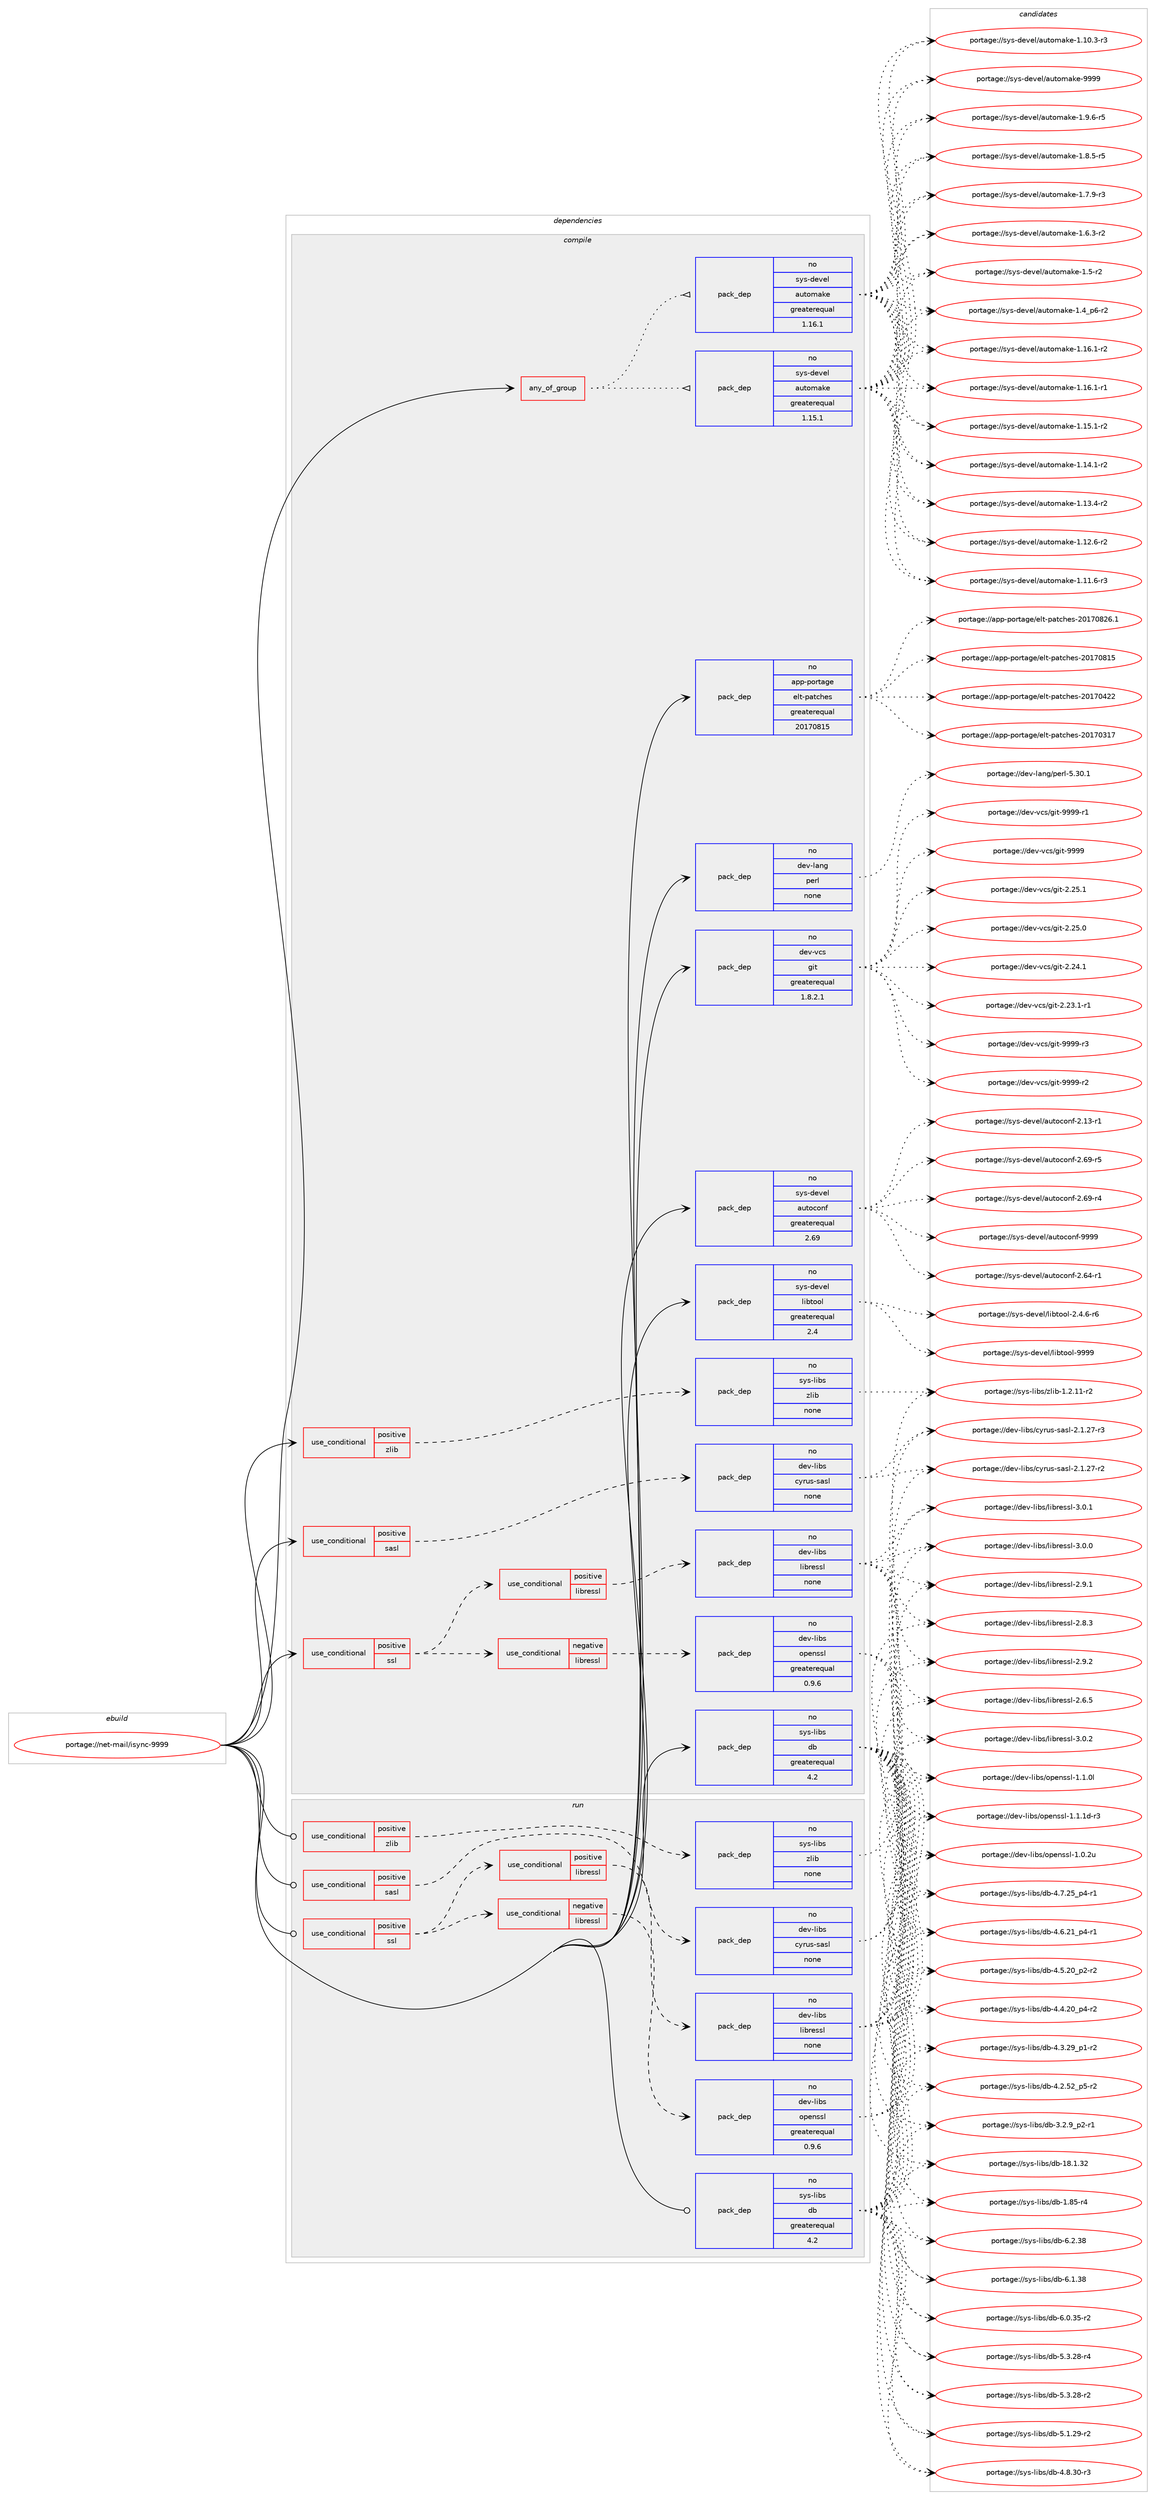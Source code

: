digraph prolog {

# *************
# Graph options
# *************

newrank=true;
concentrate=true;
compound=true;
graph [rankdir=LR,fontname=Helvetica,fontsize=10,ranksep=1.5];#, ranksep=2.5, nodesep=0.2];
edge  [arrowhead=vee];
node  [fontname=Helvetica,fontsize=10];

# **********
# The ebuild
# **********

subgraph cluster_leftcol {
color=gray;
rank=same;
label=<<i>ebuild</i>>;
id [label="portage://net-mail/isync-9999", color=red, width=4, href="../net-mail/isync-9999.svg"];
}

# ****************
# The dependencies
# ****************

subgraph cluster_midcol {
color=gray;
label=<<i>dependencies</i>>;
subgraph cluster_compile {
fillcolor="#eeeeee";
style=filled;
label=<<i>compile</i>>;
subgraph any1949 {
dependency118709 [label=<<TABLE BORDER="0" CELLBORDER="1" CELLSPACING="0" CELLPADDING="4"><TR><TD CELLPADDING="10">any_of_group</TD></TR></TABLE>>, shape=none, color=red];subgraph pack91995 {
dependency118710 [label=<<TABLE BORDER="0" CELLBORDER="1" CELLSPACING="0" CELLPADDING="4" WIDTH="220"><TR><TD ROWSPAN="6" CELLPADDING="30">pack_dep</TD></TR><TR><TD WIDTH="110">no</TD></TR><TR><TD>sys-devel</TD></TR><TR><TD>automake</TD></TR><TR><TD>greaterequal</TD></TR><TR><TD>1.16.1</TD></TR></TABLE>>, shape=none, color=blue];
}
dependency118709:e -> dependency118710:w [weight=20,style="dotted",arrowhead="oinv"];
subgraph pack91996 {
dependency118711 [label=<<TABLE BORDER="0" CELLBORDER="1" CELLSPACING="0" CELLPADDING="4" WIDTH="220"><TR><TD ROWSPAN="6" CELLPADDING="30">pack_dep</TD></TR><TR><TD WIDTH="110">no</TD></TR><TR><TD>sys-devel</TD></TR><TR><TD>automake</TD></TR><TR><TD>greaterequal</TD></TR><TR><TD>1.15.1</TD></TR></TABLE>>, shape=none, color=blue];
}
dependency118709:e -> dependency118711:w [weight=20,style="dotted",arrowhead="oinv"];
}
id:e -> dependency118709:w [weight=20,style="solid",arrowhead="vee"];
subgraph cond24648 {
dependency118712 [label=<<TABLE BORDER="0" CELLBORDER="1" CELLSPACING="0" CELLPADDING="4"><TR><TD ROWSPAN="3" CELLPADDING="10">use_conditional</TD></TR><TR><TD>positive</TD></TR><TR><TD>sasl</TD></TR></TABLE>>, shape=none, color=red];
subgraph pack91997 {
dependency118713 [label=<<TABLE BORDER="0" CELLBORDER="1" CELLSPACING="0" CELLPADDING="4" WIDTH="220"><TR><TD ROWSPAN="6" CELLPADDING="30">pack_dep</TD></TR><TR><TD WIDTH="110">no</TD></TR><TR><TD>dev-libs</TD></TR><TR><TD>cyrus-sasl</TD></TR><TR><TD>none</TD></TR><TR><TD></TD></TR></TABLE>>, shape=none, color=blue];
}
dependency118712:e -> dependency118713:w [weight=20,style="dashed",arrowhead="vee"];
}
id:e -> dependency118712:w [weight=20,style="solid",arrowhead="vee"];
subgraph cond24649 {
dependency118714 [label=<<TABLE BORDER="0" CELLBORDER="1" CELLSPACING="0" CELLPADDING="4"><TR><TD ROWSPAN="3" CELLPADDING="10">use_conditional</TD></TR><TR><TD>positive</TD></TR><TR><TD>ssl</TD></TR></TABLE>>, shape=none, color=red];
subgraph cond24650 {
dependency118715 [label=<<TABLE BORDER="0" CELLBORDER="1" CELLSPACING="0" CELLPADDING="4"><TR><TD ROWSPAN="3" CELLPADDING="10">use_conditional</TD></TR><TR><TD>negative</TD></TR><TR><TD>libressl</TD></TR></TABLE>>, shape=none, color=red];
subgraph pack91998 {
dependency118716 [label=<<TABLE BORDER="0" CELLBORDER="1" CELLSPACING="0" CELLPADDING="4" WIDTH="220"><TR><TD ROWSPAN="6" CELLPADDING="30">pack_dep</TD></TR><TR><TD WIDTH="110">no</TD></TR><TR><TD>dev-libs</TD></TR><TR><TD>openssl</TD></TR><TR><TD>greaterequal</TD></TR><TR><TD>0.9.6</TD></TR></TABLE>>, shape=none, color=blue];
}
dependency118715:e -> dependency118716:w [weight=20,style="dashed",arrowhead="vee"];
}
dependency118714:e -> dependency118715:w [weight=20,style="dashed",arrowhead="vee"];
subgraph cond24651 {
dependency118717 [label=<<TABLE BORDER="0" CELLBORDER="1" CELLSPACING="0" CELLPADDING="4"><TR><TD ROWSPAN="3" CELLPADDING="10">use_conditional</TD></TR><TR><TD>positive</TD></TR><TR><TD>libressl</TD></TR></TABLE>>, shape=none, color=red];
subgraph pack91999 {
dependency118718 [label=<<TABLE BORDER="0" CELLBORDER="1" CELLSPACING="0" CELLPADDING="4" WIDTH="220"><TR><TD ROWSPAN="6" CELLPADDING="30">pack_dep</TD></TR><TR><TD WIDTH="110">no</TD></TR><TR><TD>dev-libs</TD></TR><TR><TD>libressl</TD></TR><TR><TD>none</TD></TR><TR><TD></TD></TR></TABLE>>, shape=none, color=blue];
}
dependency118717:e -> dependency118718:w [weight=20,style="dashed",arrowhead="vee"];
}
dependency118714:e -> dependency118717:w [weight=20,style="dashed",arrowhead="vee"];
}
id:e -> dependency118714:w [weight=20,style="solid",arrowhead="vee"];
subgraph cond24652 {
dependency118719 [label=<<TABLE BORDER="0" CELLBORDER="1" CELLSPACING="0" CELLPADDING="4"><TR><TD ROWSPAN="3" CELLPADDING="10">use_conditional</TD></TR><TR><TD>positive</TD></TR><TR><TD>zlib</TD></TR></TABLE>>, shape=none, color=red];
subgraph pack92000 {
dependency118720 [label=<<TABLE BORDER="0" CELLBORDER="1" CELLSPACING="0" CELLPADDING="4" WIDTH="220"><TR><TD ROWSPAN="6" CELLPADDING="30">pack_dep</TD></TR><TR><TD WIDTH="110">no</TD></TR><TR><TD>sys-libs</TD></TR><TR><TD>zlib</TD></TR><TR><TD>none</TD></TR><TR><TD></TD></TR></TABLE>>, shape=none, color=blue];
}
dependency118719:e -> dependency118720:w [weight=20,style="dashed",arrowhead="vee"];
}
id:e -> dependency118719:w [weight=20,style="solid",arrowhead="vee"];
subgraph pack92001 {
dependency118721 [label=<<TABLE BORDER="0" CELLBORDER="1" CELLSPACING="0" CELLPADDING="4" WIDTH="220"><TR><TD ROWSPAN="6" CELLPADDING="30">pack_dep</TD></TR><TR><TD WIDTH="110">no</TD></TR><TR><TD>app-portage</TD></TR><TR><TD>elt-patches</TD></TR><TR><TD>greaterequal</TD></TR><TR><TD>20170815</TD></TR></TABLE>>, shape=none, color=blue];
}
id:e -> dependency118721:w [weight=20,style="solid",arrowhead="vee"];
subgraph pack92002 {
dependency118722 [label=<<TABLE BORDER="0" CELLBORDER="1" CELLSPACING="0" CELLPADDING="4" WIDTH="220"><TR><TD ROWSPAN="6" CELLPADDING="30">pack_dep</TD></TR><TR><TD WIDTH="110">no</TD></TR><TR><TD>dev-lang</TD></TR><TR><TD>perl</TD></TR><TR><TD>none</TD></TR><TR><TD></TD></TR></TABLE>>, shape=none, color=blue];
}
id:e -> dependency118722:w [weight=20,style="solid",arrowhead="vee"];
subgraph pack92003 {
dependency118723 [label=<<TABLE BORDER="0" CELLBORDER="1" CELLSPACING="0" CELLPADDING="4" WIDTH="220"><TR><TD ROWSPAN="6" CELLPADDING="30">pack_dep</TD></TR><TR><TD WIDTH="110">no</TD></TR><TR><TD>dev-vcs</TD></TR><TR><TD>git</TD></TR><TR><TD>greaterequal</TD></TR><TR><TD>1.8.2.1</TD></TR></TABLE>>, shape=none, color=blue];
}
id:e -> dependency118723:w [weight=20,style="solid",arrowhead="vee"];
subgraph pack92004 {
dependency118724 [label=<<TABLE BORDER="0" CELLBORDER="1" CELLSPACING="0" CELLPADDING="4" WIDTH="220"><TR><TD ROWSPAN="6" CELLPADDING="30">pack_dep</TD></TR><TR><TD WIDTH="110">no</TD></TR><TR><TD>sys-devel</TD></TR><TR><TD>autoconf</TD></TR><TR><TD>greaterequal</TD></TR><TR><TD>2.69</TD></TR></TABLE>>, shape=none, color=blue];
}
id:e -> dependency118724:w [weight=20,style="solid",arrowhead="vee"];
subgraph pack92005 {
dependency118725 [label=<<TABLE BORDER="0" CELLBORDER="1" CELLSPACING="0" CELLPADDING="4" WIDTH="220"><TR><TD ROWSPAN="6" CELLPADDING="30">pack_dep</TD></TR><TR><TD WIDTH="110">no</TD></TR><TR><TD>sys-devel</TD></TR><TR><TD>libtool</TD></TR><TR><TD>greaterequal</TD></TR><TR><TD>2.4</TD></TR></TABLE>>, shape=none, color=blue];
}
id:e -> dependency118725:w [weight=20,style="solid",arrowhead="vee"];
subgraph pack92006 {
dependency118726 [label=<<TABLE BORDER="0" CELLBORDER="1" CELLSPACING="0" CELLPADDING="4" WIDTH="220"><TR><TD ROWSPAN="6" CELLPADDING="30">pack_dep</TD></TR><TR><TD WIDTH="110">no</TD></TR><TR><TD>sys-libs</TD></TR><TR><TD>db</TD></TR><TR><TD>greaterequal</TD></TR><TR><TD>4.2</TD></TR></TABLE>>, shape=none, color=blue];
}
id:e -> dependency118726:w [weight=20,style="solid",arrowhead="vee"];
}
subgraph cluster_compileandrun {
fillcolor="#eeeeee";
style=filled;
label=<<i>compile and run</i>>;
}
subgraph cluster_run {
fillcolor="#eeeeee";
style=filled;
label=<<i>run</i>>;
subgraph cond24653 {
dependency118727 [label=<<TABLE BORDER="0" CELLBORDER="1" CELLSPACING="0" CELLPADDING="4"><TR><TD ROWSPAN="3" CELLPADDING="10">use_conditional</TD></TR><TR><TD>positive</TD></TR><TR><TD>sasl</TD></TR></TABLE>>, shape=none, color=red];
subgraph pack92007 {
dependency118728 [label=<<TABLE BORDER="0" CELLBORDER="1" CELLSPACING="0" CELLPADDING="4" WIDTH="220"><TR><TD ROWSPAN="6" CELLPADDING="30">pack_dep</TD></TR><TR><TD WIDTH="110">no</TD></TR><TR><TD>dev-libs</TD></TR><TR><TD>cyrus-sasl</TD></TR><TR><TD>none</TD></TR><TR><TD></TD></TR></TABLE>>, shape=none, color=blue];
}
dependency118727:e -> dependency118728:w [weight=20,style="dashed",arrowhead="vee"];
}
id:e -> dependency118727:w [weight=20,style="solid",arrowhead="odot"];
subgraph cond24654 {
dependency118729 [label=<<TABLE BORDER="0" CELLBORDER="1" CELLSPACING="0" CELLPADDING="4"><TR><TD ROWSPAN="3" CELLPADDING="10">use_conditional</TD></TR><TR><TD>positive</TD></TR><TR><TD>ssl</TD></TR></TABLE>>, shape=none, color=red];
subgraph cond24655 {
dependency118730 [label=<<TABLE BORDER="0" CELLBORDER="1" CELLSPACING="0" CELLPADDING="4"><TR><TD ROWSPAN="3" CELLPADDING="10">use_conditional</TD></TR><TR><TD>negative</TD></TR><TR><TD>libressl</TD></TR></TABLE>>, shape=none, color=red];
subgraph pack92008 {
dependency118731 [label=<<TABLE BORDER="0" CELLBORDER="1" CELLSPACING="0" CELLPADDING="4" WIDTH="220"><TR><TD ROWSPAN="6" CELLPADDING="30">pack_dep</TD></TR><TR><TD WIDTH="110">no</TD></TR><TR><TD>dev-libs</TD></TR><TR><TD>openssl</TD></TR><TR><TD>greaterequal</TD></TR><TR><TD>0.9.6</TD></TR></TABLE>>, shape=none, color=blue];
}
dependency118730:e -> dependency118731:w [weight=20,style="dashed",arrowhead="vee"];
}
dependency118729:e -> dependency118730:w [weight=20,style="dashed",arrowhead="vee"];
subgraph cond24656 {
dependency118732 [label=<<TABLE BORDER="0" CELLBORDER="1" CELLSPACING="0" CELLPADDING="4"><TR><TD ROWSPAN="3" CELLPADDING="10">use_conditional</TD></TR><TR><TD>positive</TD></TR><TR><TD>libressl</TD></TR></TABLE>>, shape=none, color=red];
subgraph pack92009 {
dependency118733 [label=<<TABLE BORDER="0" CELLBORDER="1" CELLSPACING="0" CELLPADDING="4" WIDTH="220"><TR><TD ROWSPAN="6" CELLPADDING="30">pack_dep</TD></TR><TR><TD WIDTH="110">no</TD></TR><TR><TD>dev-libs</TD></TR><TR><TD>libressl</TD></TR><TR><TD>none</TD></TR><TR><TD></TD></TR></TABLE>>, shape=none, color=blue];
}
dependency118732:e -> dependency118733:w [weight=20,style="dashed",arrowhead="vee"];
}
dependency118729:e -> dependency118732:w [weight=20,style="dashed",arrowhead="vee"];
}
id:e -> dependency118729:w [weight=20,style="solid",arrowhead="odot"];
subgraph cond24657 {
dependency118734 [label=<<TABLE BORDER="0" CELLBORDER="1" CELLSPACING="0" CELLPADDING="4"><TR><TD ROWSPAN="3" CELLPADDING="10">use_conditional</TD></TR><TR><TD>positive</TD></TR><TR><TD>zlib</TD></TR></TABLE>>, shape=none, color=red];
subgraph pack92010 {
dependency118735 [label=<<TABLE BORDER="0" CELLBORDER="1" CELLSPACING="0" CELLPADDING="4" WIDTH="220"><TR><TD ROWSPAN="6" CELLPADDING="30">pack_dep</TD></TR><TR><TD WIDTH="110">no</TD></TR><TR><TD>sys-libs</TD></TR><TR><TD>zlib</TD></TR><TR><TD>none</TD></TR><TR><TD></TD></TR></TABLE>>, shape=none, color=blue];
}
dependency118734:e -> dependency118735:w [weight=20,style="dashed",arrowhead="vee"];
}
id:e -> dependency118734:w [weight=20,style="solid",arrowhead="odot"];
subgraph pack92011 {
dependency118736 [label=<<TABLE BORDER="0" CELLBORDER="1" CELLSPACING="0" CELLPADDING="4" WIDTH="220"><TR><TD ROWSPAN="6" CELLPADDING="30">pack_dep</TD></TR><TR><TD WIDTH="110">no</TD></TR><TR><TD>sys-libs</TD></TR><TR><TD>db</TD></TR><TR><TD>greaterequal</TD></TR><TR><TD>4.2</TD></TR></TABLE>>, shape=none, color=blue];
}
id:e -> dependency118736:w [weight=20,style="solid",arrowhead="odot"];
}
}

# **************
# The candidates
# **************

subgraph cluster_choices {
rank=same;
color=gray;
label=<<i>candidates</i>>;

subgraph choice91995 {
color=black;
nodesep=1;
choice115121115451001011181011084797117116111109971071014557575757 [label="portage://sys-devel/automake-9999", color=red, width=4,href="../sys-devel/automake-9999.svg"];
choice115121115451001011181011084797117116111109971071014549465746544511453 [label="portage://sys-devel/automake-1.9.6-r5", color=red, width=4,href="../sys-devel/automake-1.9.6-r5.svg"];
choice115121115451001011181011084797117116111109971071014549465646534511453 [label="portage://sys-devel/automake-1.8.5-r5", color=red, width=4,href="../sys-devel/automake-1.8.5-r5.svg"];
choice115121115451001011181011084797117116111109971071014549465546574511451 [label="portage://sys-devel/automake-1.7.9-r3", color=red, width=4,href="../sys-devel/automake-1.7.9-r3.svg"];
choice115121115451001011181011084797117116111109971071014549465446514511450 [label="portage://sys-devel/automake-1.6.3-r2", color=red, width=4,href="../sys-devel/automake-1.6.3-r2.svg"];
choice11512111545100101118101108479711711611110997107101454946534511450 [label="portage://sys-devel/automake-1.5-r2", color=red, width=4,href="../sys-devel/automake-1.5-r2.svg"];
choice115121115451001011181011084797117116111109971071014549465295112544511450 [label="portage://sys-devel/automake-1.4_p6-r2", color=red, width=4,href="../sys-devel/automake-1.4_p6-r2.svg"];
choice11512111545100101118101108479711711611110997107101454946495446494511450 [label="portage://sys-devel/automake-1.16.1-r2", color=red, width=4,href="../sys-devel/automake-1.16.1-r2.svg"];
choice11512111545100101118101108479711711611110997107101454946495446494511449 [label="portage://sys-devel/automake-1.16.1-r1", color=red, width=4,href="../sys-devel/automake-1.16.1-r1.svg"];
choice11512111545100101118101108479711711611110997107101454946495346494511450 [label="portage://sys-devel/automake-1.15.1-r2", color=red, width=4,href="../sys-devel/automake-1.15.1-r2.svg"];
choice11512111545100101118101108479711711611110997107101454946495246494511450 [label="portage://sys-devel/automake-1.14.1-r2", color=red, width=4,href="../sys-devel/automake-1.14.1-r2.svg"];
choice11512111545100101118101108479711711611110997107101454946495146524511450 [label="portage://sys-devel/automake-1.13.4-r2", color=red, width=4,href="../sys-devel/automake-1.13.4-r2.svg"];
choice11512111545100101118101108479711711611110997107101454946495046544511450 [label="portage://sys-devel/automake-1.12.6-r2", color=red, width=4,href="../sys-devel/automake-1.12.6-r2.svg"];
choice11512111545100101118101108479711711611110997107101454946494946544511451 [label="portage://sys-devel/automake-1.11.6-r3", color=red, width=4,href="../sys-devel/automake-1.11.6-r3.svg"];
choice11512111545100101118101108479711711611110997107101454946494846514511451 [label="portage://sys-devel/automake-1.10.3-r3", color=red, width=4,href="../sys-devel/automake-1.10.3-r3.svg"];
dependency118710:e -> choice115121115451001011181011084797117116111109971071014557575757:w [style=dotted,weight="100"];
dependency118710:e -> choice115121115451001011181011084797117116111109971071014549465746544511453:w [style=dotted,weight="100"];
dependency118710:e -> choice115121115451001011181011084797117116111109971071014549465646534511453:w [style=dotted,weight="100"];
dependency118710:e -> choice115121115451001011181011084797117116111109971071014549465546574511451:w [style=dotted,weight="100"];
dependency118710:e -> choice115121115451001011181011084797117116111109971071014549465446514511450:w [style=dotted,weight="100"];
dependency118710:e -> choice11512111545100101118101108479711711611110997107101454946534511450:w [style=dotted,weight="100"];
dependency118710:e -> choice115121115451001011181011084797117116111109971071014549465295112544511450:w [style=dotted,weight="100"];
dependency118710:e -> choice11512111545100101118101108479711711611110997107101454946495446494511450:w [style=dotted,weight="100"];
dependency118710:e -> choice11512111545100101118101108479711711611110997107101454946495446494511449:w [style=dotted,weight="100"];
dependency118710:e -> choice11512111545100101118101108479711711611110997107101454946495346494511450:w [style=dotted,weight="100"];
dependency118710:e -> choice11512111545100101118101108479711711611110997107101454946495246494511450:w [style=dotted,weight="100"];
dependency118710:e -> choice11512111545100101118101108479711711611110997107101454946495146524511450:w [style=dotted,weight="100"];
dependency118710:e -> choice11512111545100101118101108479711711611110997107101454946495046544511450:w [style=dotted,weight="100"];
dependency118710:e -> choice11512111545100101118101108479711711611110997107101454946494946544511451:w [style=dotted,weight="100"];
dependency118710:e -> choice11512111545100101118101108479711711611110997107101454946494846514511451:w [style=dotted,weight="100"];
}
subgraph choice91996 {
color=black;
nodesep=1;
choice115121115451001011181011084797117116111109971071014557575757 [label="portage://sys-devel/automake-9999", color=red, width=4,href="../sys-devel/automake-9999.svg"];
choice115121115451001011181011084797117116111109971071014549465746544511453 [label="portage://sys-devel/automake-1.9.6-r5", color=red, width=4,href="../sys-devel/automake-1.9.6-r5.svg"];
choice115121115451001011181011084797117116111109971071014549465646534511453 [label="portage://sys-devel/automake-1.8.5-r5", color=red, width=4,href="../sys-devel/automake-1.8.5-r5.svg"];
choice115121115451001011181011084797117116111109971071014549465546574511451 [label="portage://sys-devel/automake-1.7.9-r3", color=red, width=4,href="../sys-devel/automake-1.7.9-r3.svg"];
choice115121115451001011181011084797117116111109971071014549465446514511450 [label="portage://sys-devel/automake-1.6.3-r2", color=red, width=4,href="../sys-devel/automake-1.6.3-r2.svg"];
choice11512111545100101118101108479711711611110997107101454946534511450 [label="portage://sys-devel/automake-1.5-r2", color=red, width=4,href="../sys-devel/automake-1.5-r2.svg"];
choice115121115451001011181011084797117116111109971071014549465295112544511450 [label="portage://sys-devel/automake-1.4_p6-r2", color=red, width=4,href="../sys-devel/automake-1.4_p6-r2.svg"];
choice11512111545100101118101108479711711611110997107101454946495446494511450 [label="portage://sys-devel/automake-1.16.1-r2", color=red, width=4,href="../sys-devel/automake-1.16.1-r2.svg"];
choice11512111545100101118101108479711711611110997107101454946495446494511449 [label="portage://sys-devel/automake-1.16.1-r1", color=red, width=4,href="../sys-devel/automake-1.16.1-r1.svg"];
choice11512111545100101118101108479711711611110997107101454946495346494511450 [label="portage://sys-devel/automake-1.15.1-r2", color=red, width=4,href="../sys-devel/automake-1.15.1-r2.svg"];
choice11512111545100101118101108479711711611110997107101454946495246494511450 [label="portage://sys-devel/automake-1.14.1-r2", color=red, width=4,href="../sys-devel/automake-1.14.1-r2.svg"];
choice11512111545100101118101108479711711611110997107101454946495146524511450 [label="portage://sys-devel/automake-1.13.4-r2", color=red, width=4,href="../sys-devel/automake-1.13.4-r2.svg"];
choice11512111545100101118101108479711711611110997107101454946495046544511450 [label="portage://sys-devel/automake-1.12.6-r2", color=red, width=4,href="../sys-devel/automake-1.12.6-r2.svg"];
choice11512111545100101118101108479711711611110997107101454946494946544511451 [label="portage://sys-devel/automake-1.11.6-r3", color=red, width=4,href="../sys-devel/automake-1.11.6-r3.svg"];
choice11512111545100101118101108479711711611110997107101454946494846514511451 [label="portage://sys-devel/automake-1.10.3-r3", color=red, width=4,href="../sys-devel/automake-1.10.3-r3.svg"];
dependency118711:e -> choice115121115451001011181011084797117116111109971071014557575757:w [style=dotted,weight="100"];
dependency118711:e -> choice115121115451001011181011084797117116111109971071014549465746544511453:w [style=dotted,weight="100"];
dependency118711:e -> choice115121115451001011181011084797117116111109971071014549465646534511453:w [style=dotted,weight="100"];
dependency118711:e -> choice115121115451001011181011084797117116111109971071014549465546574511451:w [style=dotted,weight="100"];
dependency118711:e -> choice115121115451001011181011084797117116111109971071014549465446514511450:w [style=dotted,weight="100"];
dependency118711:e -> choice11512111545100101118101108479711711611110997107101454946534511450:w [style=dotted,weight="100"];
dependency118711:e -> choice115121115451001011181011084797117116111109971071014549465295112544511450:w [style=dotted,weight="100"];
dependency118711:e -> choice11512111545100101118101108479711711611110997107101454946495446494511450:w [style=dotted,weight="100"];
dependency118711:e -> choice11512111545100101118101108479711711611110997107101454946495446494511449:w [style=dotted,weight="100"];
dependency118711:e -> choice11512111545100101118101108479711711611110997107101454946495346494511450:w [style=dotted,weight="100"];
dependency118711:e -> choice11512111545100101118101108479711711611110997107101454946495246494511450:w [style=dotted,weight="100"];
dependency118711:e -> choice11512111545100101118101108479711711611110997107101454946495146524511450:w [style=dotted,weight="100"];
dependency118711:e -> choice11512111545100101118101108479711711611110997107101454946495046544511450:w [style=dotted,weight="100"];
dependency118711:e -> choice11512111545100101118101108479711711611110997107101454946494946544511451:w [style=dotted,weight="100"];
dependency118711:e -> choice11512111545100101118101108479711711611110997107101454946494846514511451:w [style=dotted,weight="100"];
}
subgraph choice91997 {
color=black;
nodesep=1;
choice100101118451081059811547991211141171154511597115108455046494650554511451 [label="portage://dev-libs/cyrus-sasl-2.1.27-r3", color=red, width=4,href="../dev-libs/cyrus-sasl-2.1.27-r3.svg"];
choice100101118451081059811547991211141171154511597115108455046494650554511450 [label="portage://dev-libs/cyrus-sasl-2.1.27-r2", color=red, width=4,href="../dev-libs/cyrus-sasl-2.1.27-r2.svg"];
dependency118713:e -> choice100101118451081059811547991211141171154511597115108455046494650554511451:w [style=dotted,weight="100"];
dependency118713:e -> choice100101118451081059811547991211141171154511597115108455046494650554511450:w [style=dotted,weight="100"];
}
subgraph choice91998 {
color=black;
nodesep=1;
choice1001011184510810598115471111121011101151151084549464946491004511451 [label="portage://dev-libs/openssl-1.1.1d-r3", color=red, width=4,href="../dev-libs/openssl-1.1.1d-r3.svg"];
choice100101118451081059811547111112101110115115108454946494648108 [label="portage://dev-libs/openssl-1.1.0l", color=red, width=4,href="../dev-libs/openssl-1.1.0l.svg"];
choice100101118451081059811547111112101110115115108454946484650117 [label="portage://dev-libs/openssl-1.0.2u", color=red, width=4,href="../dev-libs/openssl-1.0.2u.svg"];
dependency118716:e -> choice1001011184510810598115471111121011101151151084549464946491004511451:w [style=dotted,weight="100"];
dependency118716:e -> choice100101118451081059811547111112101110115115108454946494648108:w [style=dotted,weight="100"];
dependency118716:e -> choice100101118451081059811547111112101110115115108454946484650117:w [style=dotted,weight="100"];
}
subgraph choice91999 {
color=black;
nodesep=1;
choice10010111845108105981154710810598114101115115108455146484650 [label="portage://dev-libs/libressl-3.0.2", color=red, width=4,href="../dev-libs/libressl-3.0.2.svg"];
choice10010111845108105981154710810598114101115115108455146484649 [label="portage://dev-libs/libressl-3.0.1", color=red, width=4,href="../dev-libs/libressl-3.0.1.svg"];
choice10010111845108105981154710810598114101115115108455146484648 [label="portage://dev-libs/libressl-3.0.0", color=red, width=4,href="../dev-libs/libressl-3.0.0.svg"];
choice10010111845108105981154710810598114101115115108455046574650 [label="portage://dev-libs/libressl-2.9.2", color=red, width=4,href="../dev-libs/libressl-2.9.2.svg"];
choice10010111845108105981154710810598114101115115108455046574649 [label="portage://dev-libs/libressl-2.9.1", color=red, width=4,href="../dev-libs/libressl-2.9.1.svg"];
choice10010111845108105981154710810598114101115115108455046564651 [label="portage://dev-libs/libressl-2.8.3", color=red, width=4,href="../dev-libs/libressl-2.8.3.svg"];
choice10010111845108105981154710810598114101115115108455046544653 [label="portage://dev-libs/libressl-2.6.5", color=red, width=4,href="../dev-libs/libressl-2.6.5.svg"];
dependency118718:e -> choice10010111845108105981154710810598114101115115108455146484650:w [style=dotted,weight="100"];
dependency118718:e -> choice10010111845108105981154710810598114101115115108455146484649:w [style=dotted,weight="100"];
dependency118718:e -> choice10010111845108105981154710810598114101115115108455146484648:w [style=dotted,weight="100"];
dependency118718:e -> choice10010111845108105981154710810598114101115115108455046574650:w [style=dotted,weight="100"];
dependency118718:e -> choice10010111845108105981154710810598114101115115108455046574649:w [style=dotted,weight="100"];
dependency118718:e -> choice10010111845108105981154710810598114101115115108455046564651:w [style=dotted,weight="100"];
dependency118718:e -> choice10010111845108105981154710810598114101115115108455046544653:w [style=dotted,weight="100"];
}
subgraph choice92000 {
color=black;
nodesep=1;
choice11512111545108105981154712210810598454946504649494511450 [label="portage://sys-libs/zlib-1.2.11-r2", color=red, width=4,href="../sys-libs/zlib-1.2.11-r2.svg"];
dependency118720:e -> choice11512111545108105981154712210810598454946504649494511450:w [style=dotted,weight="100"];
}
subgraph choice92001 {
color=black;
nodesep=1;
choice971121124511211111411697103101471011081164511297116991041011154550484955485650544649 [label="portage://app-portage/elt-patches-20170826.1", color=red, width=4,href="../app-portage/elt-patches-20170826.1.svg"];
choice97112112451121111141169710310147101108116451129711699104101115455048495548564953 [label="portage://app-portage/elt-patches-20170815", color=red, width=4,href="../app-portage/elt-patches-20170815.svg"];
choice97112112451121111141169710310147101108116451129711699104101115455048495548525050 [label="portage://app-portage/elt-patches-20170422", color=red, width=4,href="../app-portage/elt-patches-20170422.svg"];
choice97112112451121111141169710310147101108116451129711699104101115455048495548514955 [label="portage://app-portage/elt-patches-20170317", color=red, width=4,href="../app-portage/elt-patches-20170317.svg"];
dependency118721:e -> choice971121124511211111411697103101471011081164511297116991041011154550484955485650544649:w [style=dotted,weight="100"];
dependency118721:e -> choice97112112451121111141169710310147101108116451129711699104101115455048495548564953:w [style=dotted,weight="100"];
dependency118721:e -> choice97112112451121111141169710310147101108116451129711699104101115455048495548525050:w [style=dotted,weight="100"];
dependency118721:e -> choice97112112451121111141169710310147101108116451129711699104101115455048495548514955:w [style=dotted,weight="100"];
}
subgraph choice92002 {
color=black;
nodesep=1;
choice10010111845108971101034711210111410845534651484649 [label="portage://dev-lang/perl-5.30.1", color=red, width=4,href="../dev-lang/perl-5.30.1.svg"];
dependency118722:e -> choice10010111845108971101034711210111410845534651484649:w [style=dotted,weight="100"];
}
subgraph choice92003 {
color=black;
nodesep=1;
choice10010111845118991154710310511645575757574511451 [label="portage://dev-vcs/git-9999-r3", color=red, width=4,href="../dev-vcs/git-9999-r3.svg"];
choice10010111845118991154710310511645575757574511450 [label="portage://dev-vcs/git-9999-r2", color=red, width=4,href="../dev-vcs/git-9999-r2.svg"];
choice10010111845118991154710310511645575757574511449 [label="portage://dev-vcs/git-9999-r1", color=red, width=4,href="../dev-vcs/git-9999-r1.svg"];
choice1001011184511899115471031051164557575757 [label="portage://dev-vcs/git-9999", color=red, width=4,href="../dev-vcs/git-9999.svg"];
choice10010111845118991154710310511645504650534649 [label="portage://dev-vcs/git-2.25.1", color=red, width=4,href="../dev-vcs/git-2.25.1.svg"];
choice10010111845118991154710310511645504650534648 [label="portage://dev-vcs/git-2.25.0", color=red, width=4,href="../dev-vcs/git-2.25.0.svg"];
choice10010111845118991154710310511645504650524649 [label="portage://dev-vcs/git-2.24.1", color=red, width=4,href="../dev-vcs/git-2.24.1.svg"];
choice100101118451189911547103105116455046505146494511449 [label="portage://dev-vcs/git-2.23.1-r1", color=red, width=4,href="../dev-vcs/git-2.23.1-r1.svg"];
dependency118723:e -> choice10010111845118991154710310511645575757574511451:w [style=dotted,weight="100"];
dependency118723:e -> choice10010111845118991154710310511645575757574511450:w [style=dotted,weight="100"];
dependency118723:e -> choice10010111845118991154710310511645575757574511449:w [style=dotted,weight="100"];
dependency118723:e -> choice1001011184511899115471031051164557575757:w [style=dotted,weight="100"];
dependency118723:e -> choice10010111845118991154710310511645504650534649:w [style=dotted,weight="100"];
dependency118723:e -> choice10010111845118991154710310511645504650534648:w [style=dotted,weight="100"];
dependency118723:e -> choice10010111845118991154710310511645504650524649:w [style=dotted,weight="100"];
dependency118723:e -> choice100101118451189911547103105116455046505146494511449:w [style=dotted,weight="100"];
}
subgraph choice92004 {
color=black;
nodesep=1;
choice115121115451001011181011084797117116111991111101024557575757 [label="portage://sys-devel/autoconf-9999", color=red, width=4,href="../sys-devel/autoconf-9999.svg"];
choice1151211154510010111810110847971171161119911111010245504654574511453 [label="portage://sys-devel/autoconf-2.69-r5", color=red, width=4,href="../sys-devel/autoconf-2.69-r5.svg"];
choice1151211154510010111810110847971171161119911111010245504654574511452 [label="portage://sys-devel/autoconf-2.69-r4", color=red, width=4,href="../sys-devel/autoconf-2.69-r4.svg"];
choice1151211154510010111810110847971171161119911111010245504654524511449 [label="portage://sys-devel/autoconf-2.64-r1", color=red, width=4,href="../sys-devel/autoconf-2.64-r1.svg"];
choice1151211154510010111810110847971171161119911111010245504649514511449 [label="portage://sys-devel/autoconf-2.13-r1", color=red, width=4,href="../sys-devel/autoconf-2.13-r1.svg"];
dependency118724:e -> choice115121115451001011181011084797117116111991111101024557575757:w [style=dotted,weight="100"];
dependency118724:e -> choice1151211154510010111810110847971171161119911111010245504654574511453:w [style=dotted,weight="100"];
dependency118724:e -> choice1151211154510010111810110847971171161119911111010245504654574511452:w [style=dotted,weight="100"];
dependency118724:e -> choice1151211154510010111810110847971171161119911111010245504654524511449:w [style=dotted,weight="100"];
dependency118724:e -> choice1151211154510010111810110847971171161119911111010245504649514511449:w [style=dotted,weight="100"];
}
subgraph choice92005 {
color=black;
nodesep=1;
choice1151211154510010111810110847108105981161111111084557575757 [label="portage://sys-devel/libtool-9999", color=red, width=4,href="../sys-devel/libtool-9999.svg"];
choice1151211154510010111810110847108105981161111111084550465246544511454 [label="portage://sys-devel/libtool-2.4.6-r6", color=red, width=4,href="../sys-devel/libtool-2.4.6-r6.svg"];
dependency118725:e -> choice1151211154510010111810110847108105981161111111084557575757:w [style=dotted,weight="100"];
dependency118725:e -> choice1151211154510010111810110847108105981161111111084550465246544511454:w [style=dotted,weight="100"];
}
subgraph choice92006 {
color=black;
nodesep=1;
choice1151211154510810598115471009845544650465156 [label="portage://sys-libs/db-6.2.38", color=red, width=4,href="../sys-libs/db-6.2.38.svg"];
choice1151211154510810598115471009845544649465156 [label="portage://sys-libs/db-6.1.38", color=red, width=4,href="../sys-libs/db-6.1.38.svg"];
choice11512111545108105981154710098455446484651534511450 [label="portage://sys-libs/db-6.0.35-r2", color=red, width=4,href="../sys-libs/db-6.0.35-r2.svg"];
choice11512111545108105981154710098455346514650564511452 [label="portage://sys-libs/db-5.3.28-r4", color=red, width=4,href="../sys-libs/db-5.3.28-r4.svg"];
choice11512111545108105981154710098455346514650564511450 [label="portage://sys-libs/db-5.3.28-r2", color=red, width=4,href="../sys-libs/db-5.3.28-r2.svg"];
choice11512111545108105981154710098455346494650574511450 [label="portage://sys-libs/db-5.1.29-r2", color=red, width=4,href="../sys-libs/db-5.1.29-r2.svg"];
choice11512111545108105981154710098455246564651484511451 [label="portage://sys-libs/db-4.8.30-r3", color=red, width=4,href="../sys-libs/db-4.8.30-r3.svg"];
choice115121115451081059811547100984552465546505395112524511449 [label="portage://sys-libs/db-4.7.25_p4-r1", color=red, width=4,href="../sys-libs/db-4.7.25_p4-r1.svg"];
choice115121115451081059811547100984552465446504995112524511449 [label="portage://sys-libs/db-4.6.21_p4-r1", color=red, width=4,href="../sys-libs/db-4.6.21_p4-r1.svg"];
choice115121115451081059811547100984552465346504895112504511450 [label="portage://sys-libs/db-4.5.20_p2-r2", color=red, width=4,href="../sys-libs/db-4.5.20_p2-r2.svg"];
choice115121115451081059811547100984552465246504895112524511450 [label="portage://sys-libs/db-4.4.20_p4-r2", color=red, width=4,href="../sys-libs/db-4.4.20_p4-r2.svg"];
choice115121115451081059811547100984552465146505795112494511450 [label="portage://sys-libs/db-4.3.29_p1-r2", color=red, width=4,href="../sys-libs/db-4.3.29_p1-r2.svg"];
choice115121115451081059811547100984552465046535095112534511450 [label="portage://sys-libs/db-4.2.52_p5-r2", color=red, width=4,href="../sys-libs/db-4.2.52_p5-r2.svg"];
choice1151211154510810598115471009845514650465795112504511449 [label="portage://sys-libs/db-3.2.9_p2-r1", color=red, width=4,href="../sys-libs/db-3.2.9_p2-r1.svg"];
choice115121115451081059811547100984549564649465150 [label="portage://sys-libs/db-18.1.32", color=red, width=4,href="../sys-libs/db-18.1.32.svg"];
choice1151211154510810598115471009845494656534511452 [label="portage://sys-libs/db-1.85-r4", color=red, width=4,href="../sys-libs/db-1.85-r4.svg"];
dependency118726:e -> choice1151211154510810598115471009845544650465156:w [style=dotted,weight="100"];
dependency118726:e -> choice1151211154510810598115471009845544649465156:w [style=dotted,weight="100"];
dependency118726:e -> choice11512111545108105981154710098455446484651534511450:w [style=dotted,weight="100"];
dependency118726:e -> choice11512111545108105981154710098455346514650564511452:w [style=dotted,weight="100"];
dependency118726:e -> choice11512111545108105981154710098455346514650564511450:w [style=dotted,weight="100"];
dependency118726:e -> choice11512111545108105981154710098455346494650574511450:w [style=dotted,weight="100"];
dependency118726:e -> choice11512111545108105981154710098455246564651484511451:w [style=dotted,weight="100"];
dependency118726:e -> choice115121115451081059811547100984552465546505395112524511449:w [style=dotted,weight="100"];
dependency118726:e -> choice115121115451081059811547100984552465446504995112524511449:w [style=dotted,weight="100"];
dependency118726:e -> choice115121115451081059811547100984552465346504895112504511450:w [style=dotted,weight="100"];
dependency118726:e -> choice115121115451081059811547100984552465246504895112524511450:w [style=dotted,weight="100"];
dependency118726:e -> choice115121115451081059811547100984552465146505795112494511450:w [style=dotted,weight="100"];
dependency118726:e -> choice115121115451081059811547100984552465046535095112534511450:w [style=dotted,weight="100"];
dependency118726:e -> choice1151211154510810598115471009845514650465795112504511449:w [style=dotted,weight="100"];
dependency118726:e -> choice115121115451081059811547100984549564649465150:w [style=dotted,weight="100"];
dependency118726:e -> choice1151211154510810598115471009845494656534511452:w [style=dotted,weight="100"];
}
subgraph choice92007 {
color=black;
nodesep=1;
choice100101118451081059811547991211141171154511597115108455046494650554511451 [label="portage://dev-libs/cyrus-sasl-2.1.27-r3", color=red, width=4,href="../dev-libs/cyrus-sasl-2.1.27-r3.svg"];
choice100101118451081059811547991211141171154511597115108455046494650554511450 [label="portage://dev-libs/cyrus-sasl-2.1.27-r2", color=red, width=4,href="../dev-libs/cyrus-sasl-2.1.27-r2.svg"];
dependency118728:e -> choice100101118451081059811547991211141171154511597115108455046494650554511451:w [style=dotted,weight="100"];
dependency118728:e -> choice100101118451081059811547991211141171154511597115108455046494650554511450:w [style=dotted,weight="100"];
}
subgraph choice92008 {
color=black;
nodesep=1;
choice1001011184510810598115471111121011101151151084549464946491004511451 [label="portage://dev-libs/openssl-1.1.1d-r3", color=red, width=4,href="../dev-libs/openssl-1.1.1d-r3.svg"];
choice100101118451081059811547111112101110115115108454946494648108 [label="portage://dev-libs/openssl-1.1.0l", color=red, width=4,href="../dev-libs/openssl-1.1.0l.svg"];
choice100101118451081059811547111112101110115115108454946484650117 [label="portage://dev-libs/openssl-1.0.2u", color=red, width=4,href="../dev-libs/openssl-1.0.2u.svg"];
dependency118731:e -> choice1001011184510810598115471111121011101151151084549464946491004511451:w [style=dotted,weight="100"];
dependency118731:e -> choice100101118451081059811547111112101110115115108454946494648108:w [style=dotted,weight="100"];
dependency118731:e -> choice100101118451081059811547111112101110115115108454946484650117:w [style=dotted,weight="100"];
}
subgraph choice92009 {
color=black;
nodesep=1;
choice10010111845108105981154710810598114101115115108455146484650 [label="portage://dev-libs/libressl-3.0.2", color=red, width=4,href="../dev-libs/libressl-3.0.2.svg"];
choice10010111845108105981154710810598114101115115108455146484649 [label="portage://dev-libs/libressl-3.0.1", color=red, width=4,href="../dev-libs/libressl-3.0.1.svg"];
choice10010111845108105981154710810598114101115115108455146484648 [label="portage://dev-libs/libressl-3.0.0", color=red, width=4,href="../dev-libs/libressl-3.0.0.svg"];
choice10010111845108105981154710810598114101115115108455046574650 [label="portage://dev-libs/libressl-2.9.2", color=red, width=4,href="../dev-libs/libressl-2.9.2.svg"];
choice10010111845108105981154710810598114101115115108455046574649 [label="portage://dev-libs/libressl-2.9.1", color=red, width=4,href="../dev-libs/libressl-2.9.1.svg"];
choice10010111845108105981154710810598114101115115108455046564651 [label="portage://dev-libs/libressl-2.8.3", color=red, width=4,href="../dev-libs/libressl-2.8.3.svg"];
choice10010111845108105981154710810598114101115115108455046544653 [label="portage://dev-libs/libressl-2.6.5", color=red, width=4,href="../dev-libs/libressl-2.6.5.svg"];
dependency118733:e -> choice10010111845108105981154710810598114101115115108455146484650:w [style=dotted,weight="100"];
dependency118733:e -> choice10010111845108105981154710810598114101115115108455146484649:w [style=dotted,weight="100"];
dependency118733:e -> choice10010111845108105981154710810598114101115115108455146484648:w [style=dotted,weight="100"];
dependency118733:e -> choice10010111845108105981154710810598114101115115108455046574650:w [style=dotted,weight="100"];
dependency118733:e -> choice10010111845108105981154710810598114101115115108455046574649:w [style=dotted,weight="100"];
dependency118733:e -> choice10010111845108105981154710810598114101115115108455046564651:w [style=dotted,weight="100"];
dependency118733:e -> choice10010111845108105981154710810598114101115115108455046544653:w [style=dotted,weight="100"];
}
subgraph choice92010 {
color=black;
nodesep=1;
choice11512111545108105981154712210810598454946504649494511450 [label="portage://sys-libs/zlib-1.2.11-r2", color=red, width=4,href="../sys-libs/zlib-1.2.11-r2.svg"];
dependency118735:e -> choice11512111545108105981154712210810598454946504649494511450:w [style=dotted,weight="100"];
}
subgraph choice92011 {
color=black;
nodesep=1;
choice1151211154510810598115471009845544650465156 [label="portage://sys-libs/db-6.2.38", color=red, width=4,href="../sys-libs/db-6.2.38.svg"];
choice1151211154510810598115471009845544649465156 [label="portage://sys-libs/db-6.1.38", color=red, width=4,href="../sys-libs/db-6.1.38.svg"];
choice11512111545108105981154710098455446484651534511450 [label="portage://sys-libs/db-6.0.35-r2", color=red, width=4,href="../sys-libs/db-6.0.35-r2.svg"];
choice11512111545108105981154710098455346514650564511452 [label="portage://sys-libs/db-5.3.28-r4", color=red, width=4,href="../sys-libs/db-5.3.28-r4.svg"];
choice11512111545108105981154710098455346514650564511450 [label="portage://sys-libs/db-5.3.28-r2", color=red, width=4,href="../sys-libs/db-5.3.28-r2.svg"];
choice11512111545108105981154710098455346494650574511450 [label="portage://sys-libs/db-5.1.29-r2", color=red, width=4,href="../sys-libs/db-5.1.29-r2.svg"];
choice11512111545108105981154710098455246564651484511451 [label="portage://sys-libs/db-4.8.30-r3", color=red, width=4,href="../sys-libs/db-4.8.30-r3.svg"];
choice115121115451081059811547100984552465546505395112524511449 [label="portage://sys-libs/db-4.7.25_p4-r1", color=red, width=4,href="../sys-libs/db-4.7.25_p4-r1.svg"];
choice115121115451081059811547100984552465446504995112524511449 [label="portage://sys-libs/db-4.6.21_p4-r1", color=red, width=4,href="../sys-libs/db-4.6.21_p4-r1.svg"];
choice115121115451081059811547100984552465346504895112504511450 [label="portage://sys-libs/db-4.5.20_p2-r2", color=red, width=4,href="../sys-libs/db-4.5.20_p2-r2.svg"];
choice115121115451081059811547100984552465246504895112524511450 [label="portage://sys-libs/db-4.4.20_p4-r2", color=red, width=4,href="../sys-libs/db-4.4.20_p4-r2.svg"];
choice115121115451081059811547100984552465146505795112494511450 [label="portage://sys-libs/db-4.3.29_p1-r2", color=red, width=4,href="../sys-libs/db-4.3.29_p1-r2.svg"];
choice115121115451081059811547100984552465046535095112534511450 [label="portage://sys-libs/db-4.2.52_p5-r2", color=red, width=4,href="../sys-libs/db-4.2.52_p5-r2.svg"];
choice1151211154510810598115471009845514650465795112504511449 [label="portage://sys-libs/db-3.2.9_p2-r1", color=red, width=4,href="../sys-libs/db-3.2.9_p2-r1.svg"];
choice115121115451081059811547100984549564649465150 [label="portage://sys-libs/db-18.1.32", color=red, width=4,href="../sys-libs/db-18.1.32.svg"];
choice1151211154510810598115471009845494656534511452 [label="portage://sys-libs/db-1.85-r4", color=red, width=4,href="../sys-libs/db-1.85-r4.svg"];
dependency118736:e -> choice1151211154510810598115471009845544650465156:w [style=dotted,weight="100"];
dependency118736:e -> choice1151211154510810598115471009845544649465156:w [style=dotted,weight="100"];
dependency118736:e -> choice11512111545108105981154710098455446484651534511450:w [style=dotted,weight="100"];
dependency118736:e -> choice11512111545108105981154710098455346514650564511452:w [style=dotted,weight="100"];
dependency118736:e -> choice11512111545108105981154710098455346514650564511450:w [style=dotted,weight="100"];
dependency118736:e -> choice11512111545108105981154710098455346494650574511450:w [style=dotted,weight="100"];
dependency118736:e -> choice11512111545108105981154710098455246564651484511451:w [style=dotted,weight="100"];
dependency118736:e -> choice115121115451081059811547100984552465546505395112524511449:w [style=dotted,weight="100"];
dependency118736:e -> choice115121115451081059811547100984552465446504995112524511449:w [style=dotted,weight="100"];
dependency118736:e -> choice115121115451081059811547100984552465346504895112504511450:w [style=dotted,weight="100"];
dependency118736:e -> choice115121115451081059811547100984552465246504895112524511450:w [style=dotted,weight="100"];
dependency118736:e -> choice115121115451081059811547100984552465146505795112494511450:w [style=dotted,weight="100"];
dependency118736:e -> choice115121115451081059811547100984552465046535095112534511450:w [style=dotted,weight="100"];
dependency118736:e -> choice1151211154510810598115471009845514650465795112504511449:w [style=dotted,weight="100"];
dependency118736:e -> choice115121115451081059811547100984549564649465150:w [style=dotted,weight="100"];
dependency118736:e -> choice1151211154510810598115471009845494656534511452:w [style=dotted,weight="100"];
}
}

}
